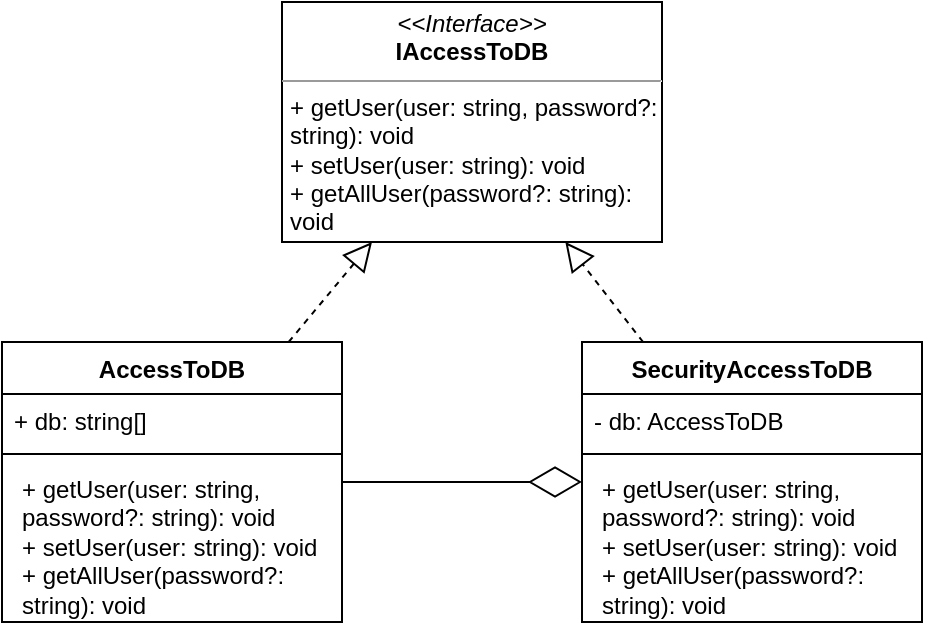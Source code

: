 <mxfile version="21.6.1" type="device">
  <diagram name="Страница 1" id="J-VVj9rGy45Ag7x_P5nV">
    <mxGraphModel dx="1418" dy="838" grid="1" gridSize="10" guides="1" tooltips="1" connect="1" arrows="1" fold="1" page="1" pageScale="1" pageWidth="700" pageHeight="1000" math="0" shadow="0">
      <root>
        <mxCell id="0" />
        <mxCell id="1" parent="0" />
        <mxCell id="D_zmD98s4-byTA3uegjy-1" value="&lt;p style=&quot;margin:0px;margin-top:4px;text-align:center;&quot;&gt;&lt;i&gt;&amp;lt;&amp;lt;Interface&amp;gt;&amp;gt;&lt;/i&gt;&lt;br&gt;&lt;b&gt;IAccessToDB&lt;/b&gt;&lt;/p&gt;&lt;hr size=&quot;1&quot;&gt;&lt;p style=&quot;margin:0px;margin-left:4px;&quot;&gt;&lt;/p&gt;&lt;p style=&quot;margin:0px;margin-left:4px;&quot;&gt;+ getUser(user: string, password?: string): void&lt;br&gt;+ setUser(user: string): void&lt;/p&gt;&lt;p style=&quot;margin:0px;margin-left:4px;&quot;&gt;+ getAllUser(password?: string): void&lt;/p&gt;" style="verticalAlign=top;align=left;overflow=fill;fontSize=12;fontFamily=Helvetica;html=1;whiteSpace=wrap;" parent="1" vertex="1">
          <mxGeometry x="260" y="70" width="190" height="120" as="geometry" />
        </mxCell>
        <mxCell id="D_zmD98s4-byTA3uegjy-6" value="AccessToDB" style="swimlane;fontStyle=1;align=center;verticalAlign=top;childLayout=stackLayout;horizontal=1;startSize=26;horizontalStack=0;resizeParent=1;resizeParentMax=0;resizeLast=0;collapsible=1;marginBottom=0;whiteSpace=wrap;html=1;" parent="1" vertex="1">
          <mxGeometry x="120" y="240" width="170" height="140" as="geometry" />
        </mxCell>
        <mxCell id="D_zmD98s4-byTA3uegjy-7" value="+ db: string[]" style="text;strokeColor=none;fillColor=none;align=left;verticalAlign=top;spacingLeft=4;spacingRight=4;overflow=hidden;rotatable=0;points=[[0,0.5],[1,0.5]];portConstraint=eastwest;whiteSpace=wrap;html=1;" parent="D_zmD98s4-byTA3uegjy-6" vertex="1">
          <mxGeometry y="26" width="170" height="26" as="geometry" />
        </mxCell>
        <mxCell id="D_zmD98s4-byTA3uegjy-8" value="" style="line;strokeWidth=1;fillColor=none;align=left;verticalAlign=middle;spacingTop=-1;spacingLeft=3;spacingRight=3;rotatable=0;labelPosition=right;points=[];portConstraint=eastwest;strokeColor=inherit;" parent="D_zmD98s4-byTA3uegjy-6" vertex="1">
          <mxGeometry y="52" width="170" height="8" as="geometry" />
        </mxCell>
        <mxCell id="D_zmD98s4-byTA3uegjy-9" value="&lt;p style=&quot;border-color: var(--border-color); margin: 0px 0px 0px 4px;&quot;&gt;+ getUser(user: string, password?: string): void&lt;br style=&quot;border-color: var(--border-color);&quot;&gt;+ setUser(user: string): void&lt;/p&gt;&lt;p style=&quot;border-color: var(--border-color); margin: 0px 0px 0px 4px;&quot;&gt;+ getAllUser(password?: string): void&lt;/p&gt;" style="text;strokeColor=none;fillColor=none;align=left;verticalAlign=top;spacingLeft=4;spacingRight=4;overflow=hidden;rotatable=0;points=[[0,0.5],[1,0.5]];portConstraint=eastwest;whiteSpace=wrap;html=1;" parent="D_zmD98s4-byTA3uegjy-6" vertex="1">
          <mxGeometry y="60" width="170" height="80" as="geometry" />
        </mxCell>
        <mxCell id="D_zmD98s4-byTA3uegjy-10" value="SecurityAccessToDB" style="swimlane;fontStyle=1;align=center;verticalAlign=top;childLayout=stackLayout;horizontal=1;startSize=26;horizontalStack=0;resizeParent=1;resizeParentMax=0;resizeLast=0;collapsible=1;marginBottom=0;whiteSpace=wrap;html=1;" parent="1" vertex="1">
          <mxGeometry x="410" y="240" width="170" height="140" as="geometry" />
        </mxCell>
        <mxCell id="D_zmD98s4-byTA3uegjy-11" value="- db: AccessToDB" style="text;strokeColor=none;fillColor=none;align=left;verticalAlign=top;spacingLeft=4;spacingRight=4;overflow=hidden;rotatable=0;points=[[0,0.5],[1,0.5]];portConstraint=eastwest;whiteSpace=wrap;html=1;" parent="D_zmD98s4-byTA3uegjy-10" vertex="1">
          <mxGeometry y="26" width="170" height="26" as="geometry" />
        </mxCell>
        <mxCell id="D_zmD98s4-byTA3uegjy-12" value="" style="line;strokeWidth=1;fillColor=none;align=left;verticalAlign=middle;spacingTop=-1;spacingLeft=3;spacingRight=3;rotatable=0;labelPosition=right;points=[];portConstraint=eastwest;strokeColor=inherit;" parent="D_zmD98s4-byTA3uegjy-10" vertex="1">
          <mxGeometry y="52" width="170" height="8" as="geometry" />
        </mxCell>
        <mxCell id="D_zmD98s4-byTA3uegjy-13" value="&lt;p style=&quot;border-color: var(--border-color); margin: 0px 0px 0px 4px;&quot;&gt;+ getUser(user: string, password?: string): void&lt;br style=&quot;border-color: var(--border-color);&quot;&gt;+ setUser(user: string): void&lt;/p&gt;&lt;p style=&quot;border-color: var(--border-color); margin: 0px 0px 0px 4px;&quot;&gt;+ getAllUser(password?: string): void&lt;/p&gt;" style="text;strokeColor=none;fillColor=none;align=left;verticalAlign=top;spacingLeft=4;spacingRight=4;overflow=hidden;rotatable=0;points=[[0,0.5],[1,0.5]];portConstraint=eastwest;whiteSpace=wrap;html=1;" parent="D_zmD98s4-byTA3uegjy-10" vertex="1">
          <mxGeometry y="60" width="170" height="80" as="geometry" />
        </mxCell>
        <mxCell id="D_zmD98s4-byTA3uegjy-16" value="" style="endArrow=block;dashed=1;endFill=0;endSize=12;html=1;rounded=0;" parent="1" source="D_zmD98s4-byTA3uegjy-6" target="D_zmD98s4-byTA3uegjy-1" edge="1">
          <mxGeometry width="160" relative="1" as="geometry">
            <mxPoint x="100" y="460" as="sourcePoint" />
            <mxPoint x="260" y="460" as="targetPoint" />
          </mxGeometry>
        </mxCell>
        <mxCell id="D_zmD98s4-byTA3uegjy-17" value="" style="endArrow=block;dashed=1;endFill=0;endSize=12;html=1;rounded=0;" parent="1" source="D_zmD98s4-byTA3uegjy-10" target="D_zmD98s4-byTA3uegjy-1" edge="1">
          <mxGeometry width="160" relative="1" as="geometry">
            <mxPoint x="340" y="440" as="sourcePoint" />
            <mxPoint x="500" y="440" as="targetPoint" />
          </mxGeometry>
        </mxCell>
        <mxCell id="Htv8QPf4w4FAQgGp9c9C-2" value="" style="endArrow=diamondThin;endFill=0;endSize=24;html=1;rounded=0;" edge="1" parent="1" source="D_zmD98s4-byTA3uegjy-6" target="D_zmD98s4-byTA3uegjy-10">
          <mxGeometry width="160" relative="1" as="geometry">
            <mxPoint x="180" y="450" as="sourcePoint" />
            <mxPoint x="340" y="450" as="targetPoint" />
          </mxGeometry>
        </mxCell>
      </root>
    </mxGraphModel>
  </diagram>
</mxfile>
